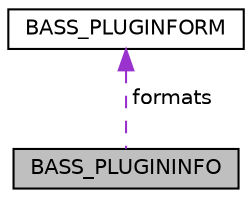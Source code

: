 digraph "BASS_PLUGININFO"
{
 // LATEX_PDF_SIZE
  edge [fontname="Helvetica",fontsize="10",labelfontname="Helvetica",labelfontsize="10"];
  node [fontname="Helvetica",fontsize="10",shape=record];
  Node1 [label="BASS_PLUGININFO",height=0.2,width=0.4,color="black", fillcolor="grey75", style="filled", fontcolor="black",tooltip=" "];
  Node2 -> Node1 [dir="back",color="darkorchid3",fontsize="10",style="dashed",label=" formats" ,fontname="Helvetica"];
  Node2 [label="BASS_PLUGINFORM",height=0.2,width=0.4,color="black", fillcolor="white", style="filled",URL="$struct_b_a_s_s___p_l_u_g_i_n_f_o_r_m.html",tooltip=" "];
}
